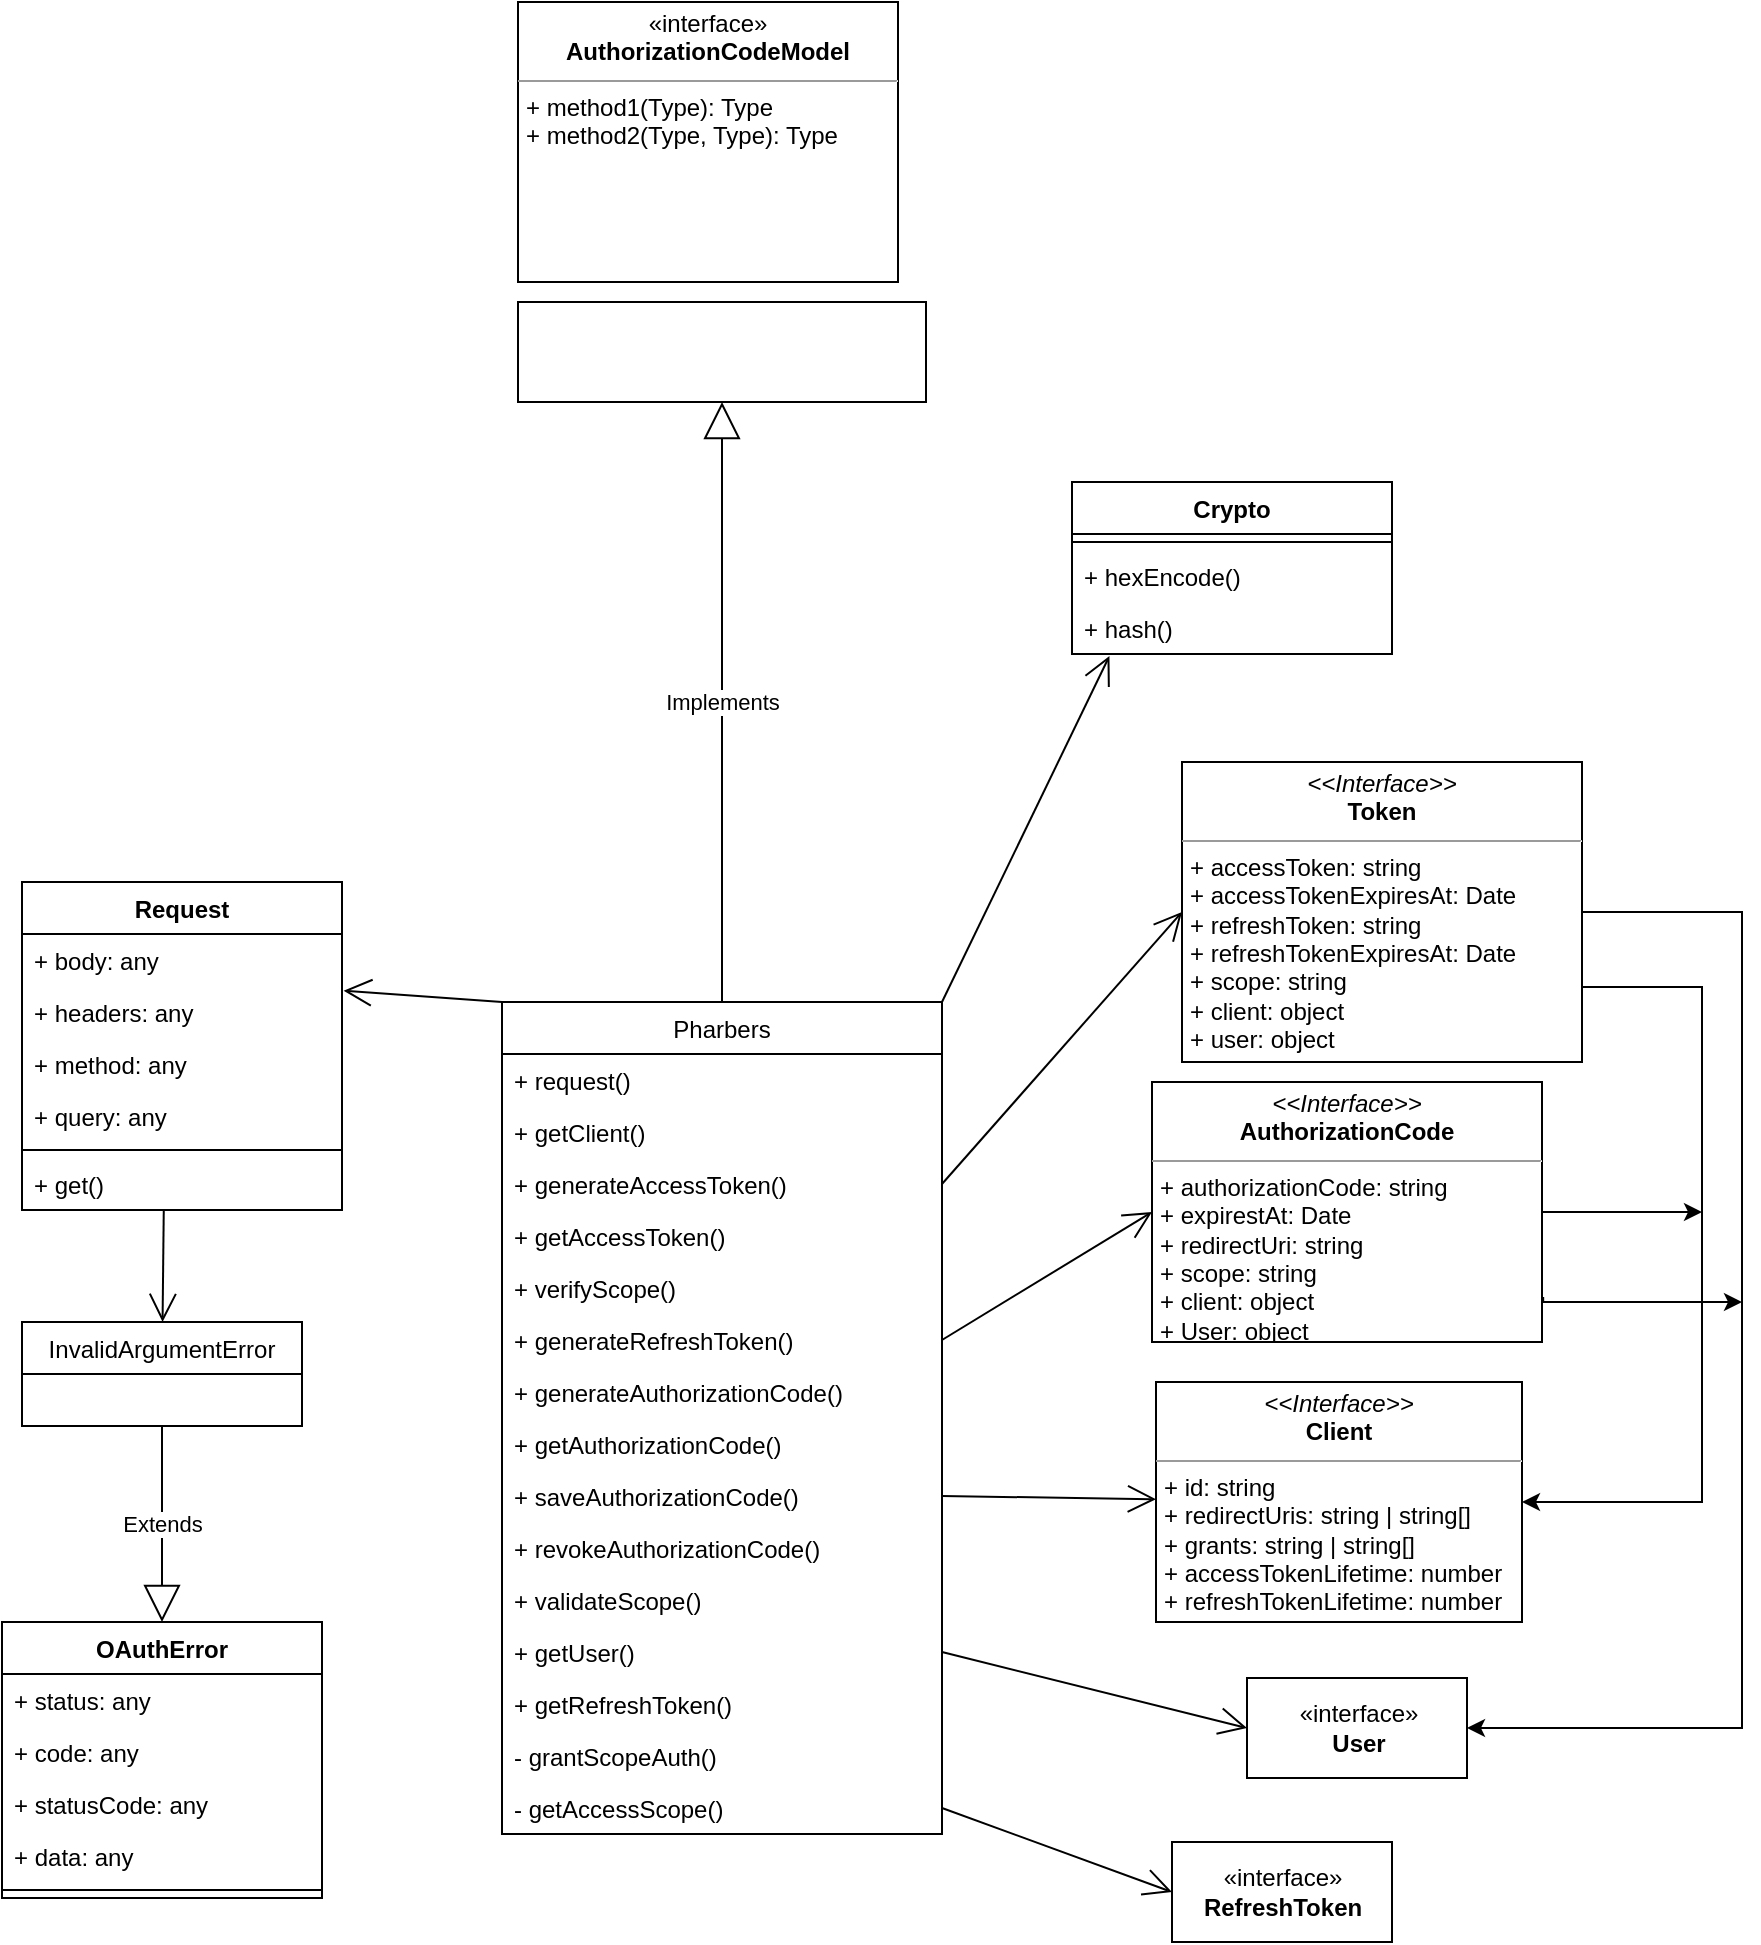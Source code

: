 <mxfile version="14.4.3" type="github">
  <diagram id="zbNNPS7_GhzL8kuUdUZy" name="Page-1">
    <mxGraphModel dx="2061" dy="1412" grid="1" gridSize="10" guides="1" tooltips="1" connect="1" arrows="1" fold="1" page="1" pageScale="1" pageWidth="827" pageHeight="1169" math="0" shadow="0">
      <root>
        <mxCell id="0" />
        <mxCell id="1" parent="0" />
        <mxCell id="LKjwnLs6DcxSd8IVzzD5-17" value="Pharbers" style="swimlane;fontStyle=0;childLayout=stackLayout;horizontal=1;startSize=26;fillColor=none;horizontalStack=0;resizeParent=1;resizeParentMax=0;resizeLast=0;collapsible=1;marginBottom=0;" parent="1" vertex="1">
          <mxGeometry x="170" y="550" width="220" height="416" as="geometry">
            <mxRectangle x="110" y="120" width="90" height="26" as="alternateBounds" />
          </mxGeometry>
        </mxCell>
        <mxCell id="LKjwnLs6DcxSd8IVzzD5-18" value="+ request()" style="text;strokeColor=none;fillColor=none;align=left;verticalAlign=top;spacingLeft=4;spacingRight=4;overflow=hidden;rotatable=0;points=[[0,0.5],[1,0.5]];portConstraint=eastwest;" parent="LKjwnLs6DcxSd8IVzzD5-17" vertex="1">
          <mxGeometry y="26" width="220" height="26" as="geometry" />
        </mxCell>
        <mxCell id="LKjwnLs6DcxSd8IVzzD5-19" value="+ getClient()" style="text;strokeColor=none;fillColor=none;align=left;verticalAlign=top;spacingLeft=4;spacingRight=4;overflow=hidden;rotatable=0;points=[[0,0.5],[1,0.5]];portConstraint=eastwest;" parent="LKjwnLs6DcxSd8IVzzD5-17" vertex="1">
          <mxGeometry y="52" width="220" height="26" as="geometry" />
        </mxCell>
        <mxCell id="LKjwnLs6DcxSd8IVzzD5-21" value="+ generateAccessToken()&#xa;&#xa;+ saveToken()&#xa;" style="text;strokeColor=none;fillColor=none;align=left;verticalAlign=top;spacingLeft=4;spacingRight=4;overflow=hidden;rotatable=0;points=[[0,0.5],[1,0.5]];portConstraint=eastwest;" parent="LKjwnLs6DcxSd8IVzzD5-17" vertex="1">
          <mxGeometry y="78" width="220" height="26" as="geometry" />
        </mxCell>
        <mxCell id="LKjwnLs6DcxSd8IVzzD5-28" value="+ getAccessToken()" style="text;strokeColor=none;fillColor=none;align=left;verticalAlign=top;spacingLeft=4;spacingRight=4;overflow=hidden;rotatable=0;points=[[0,0.5],[1,0.5]];portConstraint=eastwest;" parent="LKjwnLs6DcxSd8IVzzD5-17" vertex="1">
          <mxGeometry y="104" width="220" height="26" as="geometry" />
        </mxCell>
        <mxCell id="LKjwnLs6DcxSd8IVzzD5-29" value="+ verifyScope()&#xa;&#xa;" style="text;strokeColor=none;fillColor=none;align=left;verticalAlign=top;spacingLeft=4;spacingRight=4;overflow=hidden;rotatable=0;points=[[0,0.5],[1,0.5]];portConstraint=eastwest;" parent="LKjwnLs6DcxSd8IVzzD5-17" vertex="1">
          <mxGeometry y="130" width="220" height="26" as="geometry" />
        </mxCell>
        <mxCell id="LKjwnLs6DcxSd8IVzzD5-30" value="+ generateRefreshToken()&#xa;&#xa;&#xa;&#xa;" style="text;strokeColor=none;fillColor=none;align=left;verticalAlign=top;spacingLeft=4;spacingRight=4;overflow=hidden;rotatable=0;points=[[0,0.5],[1,0.5]];portConstraint=eastwest;" parent="LKjwnLs6DcxSd8IVzzD5-17" vertex="1">
          <mxGeometry y="156" width="220" height="26" as="geometry" />
        </mxCell>
        <mxCell id="LKjwnLs6DcxSd8IVzzD5-32" value="+ generateAuthorizationCode()&#xa;&#xa;&#xa;" style="text;strokeColor=none;fillColor=none;align=left;verticalAlign=top;spacingLeft=4;spacingRight=4;overflow=hidden;rotatable=0;points=[[0,0.5],[1,0.5]];portConstraint=eastwest;" parent="LKjwnLs6DcxSd8IVzzD5-17" vertex="1">
          <mxGeometry y="182" width="220" height="26" as="geometry" />
        </mxCell>
        <mxCell id="LKjwnLs6DcxSd8IVzzD5-31" value="+ getAuthorizationCode()" style="text;strokeColor=none;fillColor=none;align=left;verticalAlign=top;spacingLeft=4;spacingRight=4;overflow=hidden;rotatable=0;points=[[0,0.5],[1,0.5]];portConstraint=eastwest;" parent="LKjwnLs6DcxSd8IVzzD5-17" vertex="1">
          <mxGeometry y="208" width="220" height="26" as="geometry" />
        </mxCell>
        <mxCell id="LKjwnLs6DcxSd8IVzzD5-35" value="+ saveAuthorizationCode()&#xa;&#xa;&#xa;" style="text;strokeColor=none;fillColor=none;align=left;verticalAlign=top;spacingLeft=4;spacingRight=4;overflow=hidden;rotatable=0;points=[[0,0.5],[1,0.5]];portConstraint=eastwest;" parent="LKjwnLs6DcxSd8IVzzD5-17" vertex="1">
          <mxGeometry y="234" width="220" height="26" as="geometry" />
        </mxCell>
        <mxCell id="LKjwnLs6DcxSd8IVzzD5-37" value="+ revokeAuthorizationCode()" style="text;strokeColor=none;fillColor=none;align=left;verticalAlign=top;spacingLeft=4;spacingRight=4;overflow=hidden;rotatable=0;points=[[0,0.5],[1,0.5]];portConstraint=eastwest;" parent="LKjwnLs6DcxSd8IVzzD5-17" vertex="1">
          <mxGeometry y="260" width="220" height="26" as="geometry" />
        </mxCell>
        <mxCell id="LKjwnLs6DcxSd8IVzzD5-36" value="+ validateScope()" style="text;strokeColor=none;fillColor=none;align=left;verticalAlign=top;spacingLeft=4;spacingRight=4;overflow=hidden;rotatable=0;points=[[0,0.5],[1,0.5]];portConstraint=eastwest;" parent="LKjwnLs6DcxSd8IVzzD5-17" vertex="1">
          <mxGeometry y="286" width="220" height="26" as="geometry" />
        </mxCell>
        <mxCell id="LKjwnLs6DcxSd8IVzzD5-34" value="+ getUser()" style="text;strokeColor=none;fillColor=none;align=left;verticalAlign=top;spacingLeft=4;spacingRight=4;overflow=hidden;rotatable=0;points=[[0,0.5],[1,0.5]];portConstraint=eastwest;" parent="LKjwnLs6DcxSd8IVzzD5-17" vertex="1">
          <mxGeometry y="312" width="220" height="26" as="geometry" />
        </mxCell>
        <mxCell id="LKjwnLs6DcxSd8IVzzD5-33" value="+ getRefreshToken()" style="text;strokeColor=none;fillColor=none;align=left;verticalAlign=top;spacingLeft=4;spacingRight=4;overflow=hidden;rotatable=0;points=[[0,0.5],[1,0.5]];portConstraint=eastwest;" parent="LKjwnLs6DcxSd8IVzzD5-17" vertex="1">
          <mxGeometry y="338" width="220" height="26" as="geometry" />
        </mxCell>
        <mxCell id="LKjwnLs6DcxSd8IVzzD5-39" value="- grantScopeAuth()" style="text;strokeColor=none;fillColor=none;align=left;verticalAlign=top;spacingLeft=4;spacingRight=4;overflow=hidden;rotatable=0;points=[[0,0.5],[1,0.5]];portConstraint=eastwest;" parent="LKjwnLs6DcxSd8IVzzD5-17" vertex="1">
          <mxGeometry y="364" width="220" height="26" as="geometry" />
        </mxCell>
        <mxCell id="LKjwnLs6DcxSd8IVzzD5-41" value="- getAccessScope()" style="text;strokeColor=none;fillColor=none;align=left;verticalAlign=top;spacingLeft=4;spacingRight=4;overflow=hidden;rotatable=0;points=[[0,0.5],[1,0.5]];portConstraint=eastwest;" parent="LKjwnLs6DcxSd8IVzzD5-17" vertex="1">
          <mxGeometry y="390" width="220" height="26" as="geometry" />
        </mxCell>
        <mxCell id="QnUv3ExUGTZ90vXtqcpq-1" value="Implements" style="endArrow=block;endSize=16;endFill=0;html=1;exitX=0.5;exitY=0;exitDx=0;exitDy=0;entryX=0.5;entryY=1;entryDx=0;entryDy=0;" edge="1" parent="1" source="LKjwnLs6DcxSd8IVzzD5-17" target="QnUv3ExUGTZ90vXtqcpq-14">
          <mxGeometry width="160" relative="1" as="geometry">
            <mxPoint x="240" y="480" as="sourcePoint" />
            <mxPoint x="280" y="440" as="targetPoint" />
          </mxGeometry>
        </mxCell>
        <mxCell id="QnUv3ExUGTZ90vXtqcpq-9" value="&lt;pre style=&quot;font-style: normal ; font-weight: 400 ; letter-spacing: normal ; text-align: left ; text-indent: 0px ; text-transform: none ; word-spacing: 0px ; background-color: rgb(43 , 43 , 43) ; color: rgb(169 , 183 , 198) ; font-family: &amp;#34;jetbrains mono&amp;#34; , monospace ; font-size: 9.8pt&quot;&gt;&lt;br&gt;&lt;/pre&gt;" style="text;whiteSpace=wrap;html=1;" vertex="1" parent="1">
          <mxGeometry x="480" y="290" width="200" height="60" as="geometry" />
        </mxCell>
        <mxCell id="QnUv3ExUGTZ90vXtqcpq-14" value="&lt;b&gt;&lt;br&gt;&lt;/b&gt;" style="html=1;" vertex="1" parent="1">
          <mxGeometry x="178" y="200" width="204" height="50" as="geometry" />
        </mxCell>
        <mxCell id="QnUv3ExUGTZ90vXtqcpq-19" value="" style="endArrow=open;endFill=1;endSize=12;html=1;exitX=0;exitY=0;exitDx=0;exitDy=0;entryX=1.005;entryY=1.091;entryDx=0;entryDy=0;entryPerimeter=0;" edge="1" parent="1" source="LKjwnLs6DcxSd8IVzzD5-17" target="QnUv3ExUGTZ90vXtqcpq-21">
          <mxGeometry width="160" relative="1" as="geometry">
            <mxPoint x="400" y="510" as="sourcePoint" />
            <mxPoint x="560" y="510" as="targetPoint" />
          </mxGeometry>
        </mxCell>
        <mxCell id="QnUv3ExUGTZ90vXtqcpq-20" value="Request&#xa;" style="swimlane;fontStyle=1;align=center;verticalAlign=top;childLayout=stackLayout;horizontal=1;startSize=26;horizontalStack=0;resizeParent=1;resizeParentMax=0;resizeLast=0;collapsible=1;marginBottom=0;" vertex="1" parent="1">
          <mxGeometry x="-70" y="490" width="160" height="164" as="geometry" />
        </mxCell>
        <mxCell id="QnUv3ExUGTZ90vXtqcpq-21" value="+ body: any&#xa;&#xa;" style="text;strokeColor=none;fillColor=none;align=left;verticalAlign=top;spacingLeft=4;spacingRight=4;overflow=hidden;rotatable=0;points=[[0,0.5],[1,0.5]];portConstraint=eastwest;" vertex="1" parent="QnUv3ExUGTZ90vXtqcpq-20">
          <mxGeometry y="26" width="160" height="26" as="geometry" />
        </mxCell>
        <mxCell id="QnUv3ExUGTZ90vXtqcpq-53" value="+ headers: any" style="text;strokeColor=none;fillColor=none;align=left;verticalAlign=top;spacingLeft=4;spacingRight=4;overflow=hidden;rotatable=0;points=[[0,0.5],[1,0.5]];portConstraint=eastwest;" vertex="1" parent="QnUv3ExUGTZ90vXtqcpq-20">
          <mxGeometry y="52" width="160" height="26" as="geometry" />
        </mxCell>
        <mxCell id="QnUv3ExUGTZ90vXtqcpq-52" value="+ method: any" style="text;strokeColor=none;fillColor=none;align=left;verticalAlign=top;spacingLeft=4;spacingRight=4;overflow=hidden;rotatable=0;points=[[0,0.5],[1,0.5]];portConstraint=eastwest;" vertex="1" parent="QnUv3ExUGTZ90vXtqcpq-20">
          <mxGeometry y="78" width="160" height="26" as="geometry" />
        </mxCell>
        <mxCell id="QnUv3ExUGTZ90vXtqcpq-54" value="+ query: any" style="text;strokeColor=none;fillColor=none;align=left;verticalAlign=top;spacingLeft=4;spacingRight=4;overflow=hidden;rotatable=0;points=[[0,0.5],[1,0.5]];portConstraint=eastwest;" vertex="1" parent="QnUv3ExUGTZ90vXtqcpq-20">
          <mxGeometry y="104" width="160" height="26" as="geometry" />
        </mxCell>
        <mxCell id="QnUv3ExUGTZ90vXtqcpq-22" value="" style="line;strokeWidth=1;fillColor=none;align=left;verticalAlign=middle;spacingTop=-1;spacingLeft=3;spacingRight=3;rotatable=0;labelPosition=right;points=[];portConstraint=eastwest;" vertex="1" parent="QnUv3ExUGTZ90vXtqcpq-20">
          <mxGeometry y="130" width="160" height="8" as="geometry" />
        </mxCell>
        <mxCell id="QnUv3ExUGTZ90vXtqcpq-23" value="+ get()" style="text;strokeColor=none;fillColor=none;align=left;verticalAlign=top;spacingLeft=4;spacingRight=4;overflow=hidden;rotatable=0;points=[[0,0.5],[1,0.5]];portConstraint=eastwest;" vertex="1" parent="QnUv3ExUGTZ90vXtqcpq-20">
          <mxGeometry y="138" width="160" height="26" as="geometry" />
        </mxCell>
        <mxCell id="QnUv3ExUGTZ90vXtqcpq-24" value="Crypto&#xa;" style="swimlane;fontStyle=1;align=center;verticalAlign=top;childLayout=stackLayout;horizontal=1;startSize=26;horizontalStack=0;resizeParent=1;resizeParentMax=0;resizeLast=0;collapsible=1;marginBottom=0;" vertex="1" parent="1">
          <mxGeometry x="455" y="290" width="160" height="86" as="geometry" />
        </mxCell>
        <mxCell id="QnUv3ExUGTZ90vXtqcpq-26" value="" style="line;strokeWidth=1;fillColor=none;align=left;verticalAlign=middle;spacingTop=-1;spacingLeft=3;spacingRight=3;rotatable=0;labelPosition=right;points=[];portConstraint=eastwest;" vertex="1" parent="QnUv3ExUGTZ90vXtqcpq-24">
          <mxGeometry y="26" width="160" height="8" as="geometry" />
        </mxCell>
        <mxCell id="QnUv3ExUGTZ90vXtqcpq-27" value="+ hexEncode()" style="text;strokeColor=none;fillColor=none;align=left;verticalAlign=top;spacingLeft=4;spacingRight=4;overflow=hidden;rotatable=0;points=[[0,0.5],[1,0.5]];portConstraint=eastwest;" vertex="1" parent="QnUv3ExUGTZ90vXtqcpq-24">
          <mxGeometry y="34" width="160" height="26" as="geometry" />
        </mxCell>
        <mxCell id="QnUv3ExUGTZ90vXtqcpq-70" value="+ hash()" style="text;strokeColor=none;fillColor=none;align=left;verticalAlign=top;spacingLeft=4;spacingRight=4;overflow=hidden;rotatable=0;points=[[0,0.5],[1,0.5]];portConstraint=eastwest;" vertex="1" parent="QnUv3ExUGTZ90vXtqcpq-24">
          <mxGeometry y="60" width="160" height="26" as="geometry" />
        </mxCell>
        <mxCell id="QnUv3ExUGTZ90vXtqcpq-43" value="«interface»&lt;br&gt;&lt;b&gt;RefreshToken&lt;/b&gt;" style="html=1;" vertex="1" parent="1">
          <mxGeometry x="505" y="970" width="110" height="50" as="geometry" />
        </mxCell>
        <mxCell id="QnUv3ExUGTZ90vXtqcpq-45" value="«interface»&lt;br&gt;&lt;b&gt;User&lt;/b&gt;" style="html=1;" vertex="1" parent="1">
          <mxGeometry x="542.5" y="888" width="110" height="50" as="geometry" />
        </mxCell>
        <mxCell id="QnUv3ExUGTZ90vXtqcpq-46" value="" style="endArrow=open;endFill=1;endSize=12;html=1;exitX=1;exitY=0.5;exitDx=0;exitDy=0;entryX=0;entryY=0.5;entryDx=0;entryDy=0;" edge="1" parent="1" source="LKjwnLs6DcxSd8IVzzD5-41" target="QnUv3ExUGTZ90vXtqcpq-43">
          <mxGeometry width="160" relative="1" as="geometry">
            <mxPoint x="320" y="730" as="sourcePoint" />
            <mxPoint x="480" y="730" as="targetPoint" />
          </mxGeometry>
        </mxCell>
        <mxCell id="QnUv3ExUGTZ90vXtqcpq-47" value="" style="endArrow=open;endFill=1;endSize=12;html=1;exitX=1;exitY=0.5;exitDx=0;exitDy=0;entryX=0;entryY=0.5;entryDx=0;entryDy=0;" edge="1" parent="1" source="LKjwnLs6DcxSd8IVzzD5-34" target="QnUv3ExUGTZ90vXtqcpq-45">
          <mxGeometry width="160" relative="1" as="geometry">
            <mxPoint x="320" y="730" as="sourcePoint" />
            <mxPoint x="480" y="730" as="targetPoint" />
          </mxGeometry>
        </mxCell>
        <mxCell id="QnUv3ExUGTZ90vXtqcpq-48" value="" style="endArrow=open;endFill=1;endSize=12;html=1;exitX=1;exitY=0.5;exitDx=0;exitDy=0;" edge="1" parent="1" source="LKjwnLs6DcxSd8IVzzD5-35" target="QnUv3ExUGTZ90vXtqcpq-76">
          <mxGeometry width="160" relative="1" as="geometry">
            <mxPoint x="320" y="730" as="sourcePoint" />
            <mxPoint x="495" y="795" as="targetPoint" />
          </mxGeometry>
        </mxCell>
        <mxCell id="QnUv3ExUGTZ90vXtqcpq-49" value="" style="endArrow=open;endFill=1;endSize=12;html=1;exitX=1;exitY=0.5;exitDx=0;exitDy=0;entryX=0;entryY=0.5;entryDx=0;entryDy=0;" edge="1" parent="1" source="LKjwnLs6DcxSd8IVzzD5-30" target="QnUv3ExUGTZ90vXtqcpq-75">
          <mxGeometry width="160" relative="1" as="geometry">
            <mxPoint x="414" y="710" as="sourcePoint" />
            <mxPoint x="485" y="715" as="targetPoint" />
          </mxGeometry>
        </mxCell>
        <mxCell id="QnUv3ExUGTZ90vXtqcpq-50" value="" style="endArrow=open;endFill=1;endSize=12;html=1;exitX=1;exitY=0.5;exitDx=0;exitDy=0;entryX=0;entryY=0.5;entryDx=0;entryDy=0;" edge="1" parent="1" source="LKjwnLs6DcxSd8IVzzD5-21" target="QnUv3ExUGTZ90vXtqcpq-77">
          <mxGeometry width="160" relative="1" as="geometry">
            <mxPoint x="430" y="650" as="sourcePoint" />
            <mxPoint x="505" y="515" as="targetPoint" />
          </mxGeometry>
        </mxCell>
        <mxCell id="QnUv3ExUGTZ90vXtqcpq-51" value="" style="endArrow=open;endFill=1;endSize=12;html=1;exitX=1;exitY=0;exitDx=0;exitDy=0;entryX=0.117;entryY=1.039;entryDx=0;entryDy=0;entryPerimeter=0;" edge="1" parent="1" source="LKjwnLs6DcxSd8IVzzD5-17" target="QnUv3ExUGTZ90vXtqcpq-70">
          <mxGeometry width="160" relative="1" as="geometry">
            <mxPoint x="320" y="730" as="sourcePoint" />
            <mxPoint x="460" y="403.0" as="targetPoint" />
          </mxGeometry>
        </mxCell>
        <mxCell id="QnUv3ExUGTZ90vXtqcpq-56" value="InvalidArgumentError" style="swimlane;fontStyle=0;childLayout=stackLayout;horizontal=1;startSize=26;fillColor=none;horizontalStack=0;resizeParent=1;resizeParentMax=0;resizeLast=0;collapsible=1;marginBottom=0;" vertex="1" parent="1">
          <mxGeometry x="-70" y="710" width="140" height="52" as="geometry" />
        </mxCell>
        <mxCell id="QnUv3ExUGTZ90vXtqcpq-60" value="" style="endArrow=open;endFill=1;endSize=12;html=1;exitX=0.443;exitY=1.011;exitDx=0;exitDy=0;exitPerimeter=0;" edge="1" parent="1" source="QnUv3ExUGTZ90vXtqcpq-23" target="QnUv3ExUGTZ90vXtqcpq-56">
          <mxGeometry width="160" relative="1" as="geometry">
            <mxPoint x="-10" y="560" as="sourcePoint" />
            <mxPoint x="150" y="560" as="targetPoint" />
          </mxGeometry>
        </mxCell>
        <mxCell id="QnUv3ExUGTZ90vXtqcpq-62" value="Extends" style="endArrow=block;endSize=16;endFill=0;html=1;exitX=0.5;exitY=1;exitDx=0;exitDy=0;" edge="1" parent="1" source="QnUv3ExUGTZ90vXtqcpq-56" target="QnUv3ExUGTZ90vXtqcpq-63">
          <mxGeometry width="160" relative="1" as="geometry">
            <mxPoint x="-10" y="690" as="sourcePoint" />
            <mxPoint y="790" as="targetPoint" />
          </mxGeometry>
        </mxCell>
        <mxCell id="QnUv3ExUGTZ90vXtqcpq-63" value="OAuthError" style="swimlane;fontStyle=1;align=center;verticalAlign=top;childLayout=stackLayout;horizontal=1;startSize=26;horizontalStack=0;resizeParent=1;resizeParentMax=0;resizeLast=0;collapsible=1;marginBottom=0;" vertex="1" parent="1">
          <mxGeometry x="-80" y="860" width="160" height="138" as="geometry" />
        </mxCell>
        <mxCell id="QnUv3ExUGTZ90vXtqcpq-67" value="+ status: any" style="text;strokeColor=none;fillColor=none;align=left;verticalAlign=top;spacingLeft=4;spacingRight=4;overflow=hidden;rotatable=0;points=[[0,0.5],[1,0.5]];portConstraint=eastwest;" vertex="1" parent="QnUv3ExUGTZ90vXtqcpq-63">
          <mxGeometry y="26" width="160" height="26" as="geometry" />
        </mxCell>
        <mxCell id="QnUv3ExUGTZ90vXtqcpq-64" value="+ code: any" style="text;strokeColor=none;fillColor=none;align=left;verticalAlign=top;spacingLeft=4;spacingRight=4;overflow=hidden;rotatable=0;points=[[0,0.5],[1,0.5]];portConstraint=eastwest;" vertex="1" parent="QnUv3ExUGTZ90vXtqcpq-63">
          <mxGeometry y="52" width="160" height="26" as="geometry" />
        </mxCell>
        <mxCell id="QnUv3ExUGTZ90vXtqcpq-68" value="+ statusCode: any" style="text;strokeColor=none;fillColor=none;align=left;verticalAlign=top;spacingLeft=4;spacingRight=4;overflow=hidden;rotatable=0;points=[[0,0.5],[1,0.5]];portConstraint=eastwest;" vertex="1" parent="QnUv3ExUGTZ90vXtqcpq-63">
          <mxGeometry y="78" width="160" height="26" as="geometry" />
        </mxCell>
        <mxCell id="QnUv3ExUGTZ90vXtqcpq-69" value="+ data: any" style="text;strokeColor=none;fillColor=none;align=left;verticalAlign=top;spacingLeft=4;spacingRight=4;overflow=hidden;rotatable=0;points=[[0,0.5],[1,0.5]];portConstraint=eastwest;" vertex="1" parent="QnUv3ExUGTZ90vXtqcpq-63">
          <mxGeometry y="104" width="160" height="26" as="geometry" />
        </mxCell>
        <mxCell id="QnUv3ExUGTZ90vXtqcpq-65" value="" style="line;strokeWidth=1;fillColor=none;align=left;verticalAlign=middle;spacingTop=-1;spacingLeft=3;spacingRight=3;rotatable=0;labelPosition=right;points=[];portConstraint=eastwest;" vertex="1" parent="QnUv3ExUGTZ90vXtqcpq-63">
          <mxGeometry y="130" width="160" height="8" as="geometry" />
        </mxCell>
        <mxCell id="QnUv3ExUGTZ90vXtqcpq-81" style="edgeStyle=orthogonalEdgeStyle;rounded=0;orthogonalLoop=1;jettySize=auto;html=1;" edge="1" parent="1" source="QnUv3ExUGTZ90vXtqcpq-75">
          <mxGeometry relative="1" as="geometry">
            <mxPoint x="770" y="655" as="targetPoint" />
          </mxGeometry>
        </mxCell>
        <mxCell id="QnUv3ExUGTZ90vXtqcpq-82" style="edgeStyle=orthogonalEdgeStyle;rounded=0;orthogonalLoop=1;jettySize=auto;html=1;exitX=1.003;exitY=0.827;exitDx=0;exitDy=0;exitPerimeter=0;" edge="1" parent="1" source="QnUv3ExUGTZ90vXtqcpq-75">
          <mxGeometry relative="1" as="geometry">
            <mxPoint x="790" y="700" as="targetPoint" />
            <Array as="points">
              <mxPoint x="691" y="700" />
            </Array>
          </mxGeometry>
        </mxCell>
        <mxCell id="QnUv3ExUGTZ90vXtqcpq-75" value="&lt;p style=&quot;margin: 0px ; margin-top: 4px ; text-align: center&quot;&gt;&lt;i&gt;&amp;lt;&amp;lt;Interface&amp;gt;&amp;gt;&lt;/i&gt;&lt;br&gt;&lt;b&gt;AuthorizationCode&lt;/b&gt;&lt;b&gt;&lt;br&gt;&lt;/b&gt;&lt;/p&gt;&lt;hr size=&quot;1&quot;&gt;&lt;p style=&quot;margin: 0px ; margin-left: 4px&quot;&gt;+ authorizationCode: string&lt;br&gt;+ expirestAt: Date&lt;/p&gt;&lt;p style=&quot;margin: 0px ; margin-left: 4px&quot;&gt;+ redirectUri: string&lt;/p&gt;&lt;p style=&quot;margin: 0px ; margin-left: 4px&quot;&gt;+ scope: string&lt;/p&gt;&lt;p style=&quot;margin: 0px ; margin-left: 4px&quot;&gt;+ client: object&lt;/p&gt;&lt;p style=&quot;margin: 0px ; margin-left: 4px&quot;&gt;+ User: object&lt;/p&gt;" style="verticalAlign=top;align=left;overflow=fill;fontSize=12;fontFamily=Helvetica;html=1;" vertex="1" parent="1">
          <mxGeometry x="495" y="590" width="195" height="130" as="geometry" />
        </mxCell>
        <mxCell id="QnUv3ExUGTZ90vXtqcpq-76" value="&lt;p style=&quot;margin: 0px ; margin-top: 4px ; text-align: center&quot;&gt;&lt;i&gt;&amp;lt;&amp;lt;Interface&amp;gt;&amp;gt;&lt;/i&gt;&lt;br&gt;&lt;b&gt;Client&lt;/b&gt;&lt;/p&gt;&lt;hr size=&quot;1&quot;&gt;&lt;p style=&quot;margin: 0px ; margin-left: 4px&quot;&gt;+ id: string&lt;br&gt;&lt;/p&gt;&lt;p style=&quot;margin: 0px ; margin-left: 4px&quot;&gt;+ redirectUris: string | string[]&lt;/p&gt;&lt;p style=&quot;margin: 0px ; margin-left: 4px&quot;&gt;+ grants: string | string[]&lt;/p&gt;&lt;p style=&quot;margin: 0px ; margin-left: 4px&quot;&gt;+ accessTokenLifetime: number&lt;/p&gt;&lt;p style=&quot;margin: 0px ; margin-left: 4px&quot;&gt;+ refreshTokenLifetime: number&lt;/p&gt;" style="verticalAlign=top;align=left;overflow=fill;fontSize=12;fontFamily=Helvetica;html=1;" vertex="1" parent="1">
          <mxGeometry x="497" y="740" width="183" height="120" as="geometry" />
        </mxCell>
        <mxCell id="QnUv3ExUGTZ90vXtqcpq-79" style="edgeStyle=orthogonalEdgeStyle;rounded=0;orthogonalLoop=1;jettySize=auto;html=1;entryX=1;entryY=0.5;entryDx=0;entryDy=0;" edge="1" parent="1" source="QnUv3ExUGTZ90vXtqcpq-77" target="QnUv3ExUGTZ90vXtqcpq-45">
          <mxGeometry relative="1" as="geometry">
            <mxPoint x="670" y="920" as="targetPoint" />
            <Array as="points">
              <mxPoint x="790" y="505" />
              <mxPoint x="790" y="913" />
            </Array>
          </mxGeometry>
        </mxCell>
        <mxCell id="QnUv3ExUGTZ90vXtqcpq-80" style="edgeStyle=orthogonalEdgeStyle;rounded=0;orthogonalLoop=1;jettySize=auto;html=1;exitX=1;exitY=0.75;exitDx=0;exitDy=0;entryX=1;entryY=0.5;entryDx=0;entryDy=0;" edge="1" parent="1" source="QnUv3ExUGTZ90vXtqcpq-77" target="QnUv3ExUGTZ90vXtqcpq-76">
          <mxGeometry relative="1" as="geometry">
            <Array as="points">
              <mxPoint x="770" y="543" />
              <mxPoint x="770" y="800" />
            </Array>
          </mxGeometry>
        </mxCell>
        <mxCell id="QnUv3ExUGTZ90vXtqcpq-77" value="&lt;p style=&quot;margin: 0px ; margin-top: 4px ; text-align: center&quot;&gt;&lt;i&gt;&amp;lt;&amp;lt;Interface&amp;gt;&amp;gt;&lt;/i&gt;&lt;br&gt;&lt;b&gt;Token&lt;/b&gt;&lt;/p&gt;&lt;hr size=&quot;1&quot;&gt;&lt;p style=&quot;margin: 0px ; margin-left: 4px&quot;&gt;+ accessToken: string&lt;br&gt;&lt;/p&gt;&lt;p style=&quot;margin: 0px ; margin-left: 4px&quot;&gt;+ accessTokenExpiresAt: Date&lt;/p&gt;&lt;p style=&quot;margin: 0px ; margin-left: 4px&quot;&gt;+ refreshToken: string&lt;/p&gt;&lt;p style=&quot;margin: 0px ; margin-left: 4px&quot;&gt;+ refreshTokenExpiresAt: Date&lt;/p&gt;&lt;p style=&quot;margin: 0px ; margin-left: 4px&quot;&gt;+ scope: string&lt;/p&gt;&lt;p style=&quot;margin: 0px ; margin-left: 4px&quot;&gt;+ client: object&lt;/p&gt;&lt;p style=&quot;margin: 0px ; margin-left: 4px&quot;&gt;+ user: object&lt;/p&gt;" style="verticalAlign=top;align=left;overflow=fill;fontSize=12;fontFamily=Helvetica;html=1;" vertex="1" parent="1">
          <mxGeometry x="510" y="430" width="200" height="150" as="geometry" />
        </mxCell>
        <mxCell id="QnUv3ExUGTZ90vXtqcpq-83" value="&lt;p style=&quot;margin: 0px ; margin-top: 4px ; text-align: center&quot;&gt;«interface»&lt;br&gt;&lt;b&gt;AuthorizationCodeModel&lt;/b&gt;&lt;/p&gt;&lt;hr size=&quot;1&quot;&gt;&lt;p style=&quot;margin: 0px ; margin-left: 4px&quot;&gt;+ method1(Type): Type&lt;br&gt;+ method2(Type, Type): Type&lt;/p&gt;" style="verticalAlign=top;align=left;overflow=fill;fontSize=12;fontFamily=Helvetica;html=1;" vertex="1" parent="1">
          <mxGeometry x="178" y="50" width="190" height="140" as="geometry" />
        </mxCell>
      </root>
    </mxGraphModel>
  </diagram>
</mxfile>
